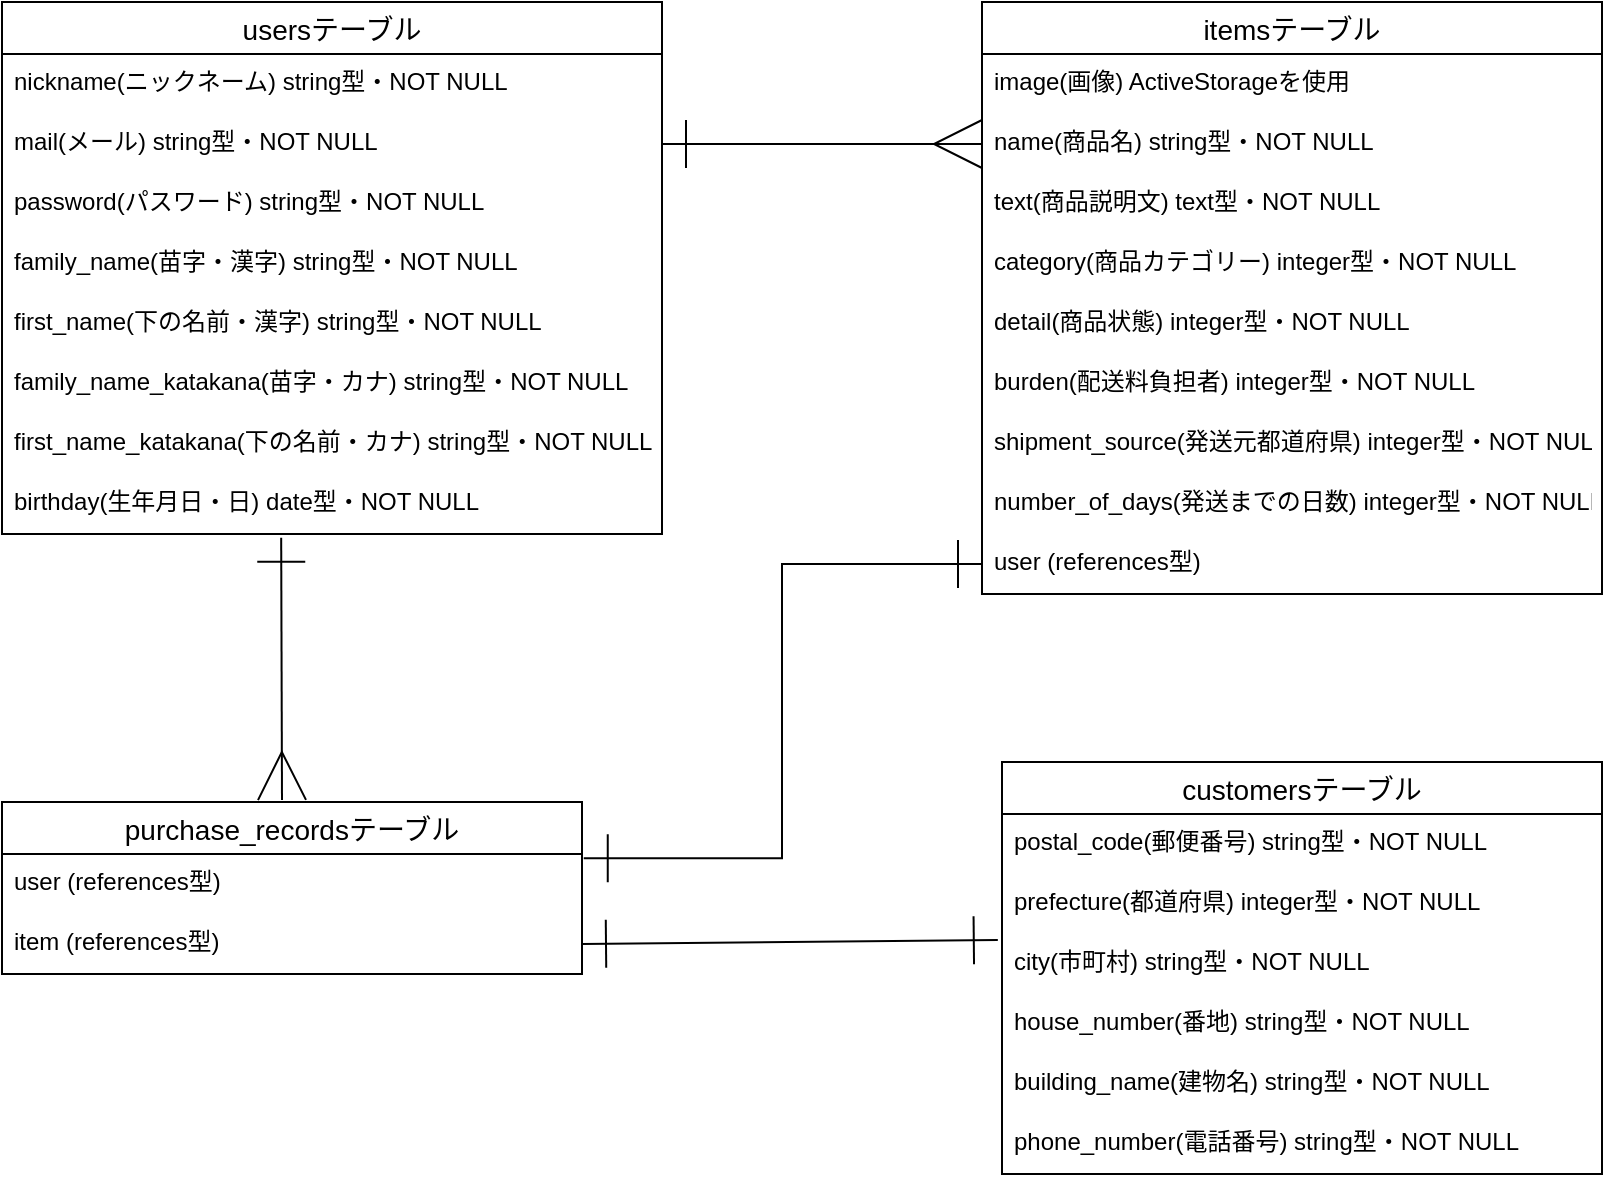 <mxfile version="13.6.5">
    <diagram id="kUlFL67YRjrwLTH9oXYa" name="ページ1">
        <mxGraphModel dx="1441" dy="755" grid="1" gridSize="10" guides="1" tooltips="1" connect="1" arrows="1" fold="1" page="1" pageScale="1" pageWidth="827" pageHeight="1169" math="0" shadow="0">
            <root>
                <mxCell id="0"/>
                <mxCell id="1" parent="0"/>
                <mxCell id="72" style="edgeStyle=orthogonalEdgeStyle;rounded=0;jumpSize=6;orthogonalLoop=1;jettySize=auto;html=1;exitX=1;exitY=0.5;exitDx=0;exitDy=0;strokeWidth=1;entryX=0;entryY=0.5;entryDx=0;entryDy=0;startArrow=ERone;startFill=0;endArrow=ERmany;endFill=0;endSize=22;startSize=22;" parent="1" source="43" target="58" edge="1">
                    <mxGeometry relative="1" as="geometry">
                        <mxPoint x="-300" y="81" as="targetPoint"/>
                    </mxGeometry>
                </mxCell>
                <mxCell id="56" value="itemsテーブル" style="swimlane;fontStyle=0;childLayout=stackLayout;horizontal=1;startSize=26;horizontalStack=0;resizeParent=1;resizeParentMax=0;resizeLast=0;collapsible=1;marginBottom=0;align=center;fontSize=14;" parent="1" vertex="1">
                    <mxGeometry x="-330" y="10" width="310" height="296" as="geometry">
                        <mxRectangle x="-280" y="10" width="120" height="26" as="alternateBounds"/>
                    </mxGeometry>
                </mxCell>
                <mxCell id="57" value="image(画像) ActiveStorageを使用" style="text;strokeColor=none;fillColor=none;spacingLeft=4;spacingRight=4;overflow=hidden;rotatable=0;points=[[0,0.5],[1,0.5]];portConstraint=eastwest;fontSize=12;" parent="56" vertex="1">
                    <mxGeometry y="26" width="310" height="30" as="geometry"/>
                </mxCell>
                <mxCell id="58" value="name(商品名) string型・NOT NULL" style="text;strokeColor=none;fillColor=none;spacingLeft=4;spacingRight=4;overflow=hidden;rotatable=0;points=[[0,0.5],[1,0.5]];portConstraint=eastwest;fontSize=12;" parent="56" vertex="1">
                    <mxGeometry y="56" width="310" height="30" as="geometry"/>
                </mxCell>
                <mxCell id="59" value="text(商品説明文) text型・NOT NULL" style="text;strokeColor=none;fillColor=none;spacingLeft=4;spacingRight=4;overflow=hidden;rotatable=0;points=[[0,0.5],[1,0.5]];portConstraint=eastwest;fontSize=12;" parent="56" vertex="1">
                    <mxGeometry y="86" width="310" height="30" as="geometry"/>
                </mxCell>
                <mxCell id="61" value="category(商品カテゴリー) integer型・NOT NULL" style="text;strokeColor=none;fillColor=none;spacingLeft=4;spacingRight=4;overflow=hidden;rotatable=0;points=[[0,0.5],[1,0.5]];portConstraint=eastwest;fontSize=12;" parent="56" vertex="1">
                    <mxGeometry y="116" width="310" height="30" as="geometry"/>
                </mxCell>
                <mxCell id="62" value="detail(商品状態) integer型・NOT NULL" style="text;strokeColor=none;fillColor=none;spacingLeft=4;spacingRight=4;overflow=hidden;rotatable=0;points=[[0,0.5],[1,0.5]];portConstraint=eastwest;fontSize=12;" parent="56" vertex="1">
                    <mxGeometry y="146" width="310" height="30" as="geometry"/>
                </mxCell>
                <mxCell id="63" value="burden(配送料負担者) integer型・NOT NULL" style="text;strokeColor=none;fillColor=none;spacingLeft=4;spacingRight=4;overflow=hidden;rotatable=0;points=[[0,0.5],[1,0.5]];portConstraint=eastwest;fontSize=12;" parent="56" vertex="1">
                    <mxGeometry y="176" width="310" height="30" as="geometry"/>
                </mxCell>
                <mxCell id="64" value="shipment_source(発送元都道府県) integer型・NOT NULL" style="text;strokeColor=none;fillColor=none;spacingLeft=4;spacingRight=4;overflow=hidden;rotatable=0;points=[[0,0.5],[1,0.5]];portConstraint=eastwest;fontSize=12;" parent="56" vertex="1">
                    <mxGeometry y="206" width="310" height="30" as="geometry"/>
                </mxCell>
                <mxCell id="65" value="number_of_days(発送までの日数) integer型・NOT NULL" style="text;strokeColor=none;fillColor=none;spacingLeft=4;spacingRight=4;overflow=hidden;rotatable=0;points=[[0,0.5],[1,0.5]];portConstraint=eastwest;fontSize=12;" parent="56" vertex="1">
                    <mxGeometry y="236" width="310" height="30" as="geometry"/>
                </mxCell>
                <mxCell id="102" value="user (references型)" style="text;strokeColor=none;fillColor=none;spacingLeft=4;spacingRight=4;overflow=hidden;rotatable=0;points=[[0,0.5],[1,0.5]];portConstraint=eastwest;fontSize=12;" parent="56" vertex="1">
                    <mxGeometry y="266" width="310" height="30" as="geometry"/>
                </mxCell>
                <mxCell id="91" value="customersテーブル" style="swimlane;fontStyle=0;childLayout=stackLayout;horizontal=1;startSize=26;horizontalStack=0;resizeParent=1;resizeParentMax=0;resizeLast=0;collapsible=1;marginBottom=0;align=center;fontSize=14;" parent="1" vertex="1">
                    <mxGeometry x="-320" y="390" width="300" height="206" as="geometry"/>
                </mxCell>
                <mxCell id="92" value="postal_code(郵便番号) string型・NOT NULL" style="text;strokeColor=none;fillColor=none;spacingLeft=4;spacingRight=4;overflow=hidden;rotatable=0;points=[[0,0.5],[1,0.5]];portConstraint=eastwest;fontSize=12;" parent="91" vertex="1">
                    <mxGeometry y="26" width="300" height="30" as="geometry"/>
                </mxCell>
                <mxCell id="93" value="prefecture(都道府県) integer型・NOT NULL" style="text;strokeColor=none;fillColor=none;spacingLeft=4;spacingRight=4;overflow=hidden;rotatable=0;points=[[0,0.5],[1,0.5]];portConstraint=eastwest;fontSize=12;" parent="91" vertex="1">
                    <mxGeometry y="56" width="300" height="30" as="geometry"/>
                </mxCell>
                <mxCell id="94" value="city(市町村) string型・NOT NULL" style="text;strokeColor=none;fillColor=none;spacingLeft=4;spacingRight=4;overflow=hidden;rotatable=0;points=[[0,0.5],[1,0.5]];portConstraint=eastwest;fontSize=12;" parent="91" vertex="1">
                    <mxGeometry y="86" width="300" height="30" as="geometry"/>
                </mxCell>
                <mxCell id="95" value="house_number(番地) string型・NOT NULL" style="text;strokeColor=none;fillColor=none;spacingLeft=4;spacingRight=4;overflow=hidden;rotatable=0;points=[[0,0.5],[1,0.5]];portConstraint=eastwest;fontSize=12;" parent="91" vertex="1">
                    <mxGeometry y="116" width="300" height="30" as="geometry"/>
                </mxCell>
                <mxCell id="96" value="building_name(建物名) string型・NOT NULL" style="text;strokeColor=none;fillColor=none;spacingLeft=4;spacingRight=4;overflow=hidden;rotatable=0;points=[[0,0.5],[1,0.5]];portConstraint=eastwest;fontSize=12;" parent="91" vertex="1">
                    <mxGeometry y="146" width="300" height="30" as="geometry"/>
                </mxCell>
                <mxCell id="97" value="phone_number(電話番号) string型・NOT NULL" style="text;strokeColor=none;fillColor=none;spacingLeft=4;spacingRight=4;overflow=hidden;rotatable=0;points=[[0,0.5],[1,0.5]];portConstraint=eastwest;fontSize=12;" parent="91" vertex="1">
                    <mxGeometry y="176" width="300" height="30" as="geometry"/>
                </mxCell>
                <mxCell id="41" value="usersテーブル" style="swimlane;fontStyle=0;childLayout=stackLayout;horizontal=1;startSize=26;horizontalStack=0;resizeParent=1;resizeParentMax=0;resizeLast=0;collapsible=1;marginBottom=0;align=center;fontSize=14;" parent="1" vertex="1">
                    <mxGeometry x="-820" y="10" width="330" height="266" as="geometry">
                        <mxRectangle x="-810" y="270" width="130" height="20" as="alternateBounds"/>
                    </mxGeometry>
                </mxCell>
                <mxCell id="42" value="nickname(ニックネーム) string型・NOT NULL" style="text;strokeColor=none;fillColor=none;spacingLeft=4;spacingRight=4;overflow=hidden;rotatable=0;points=[[0,0.5],[1,0.5]];portConstraint=eastwest;fontSize=12;" parent="41" vertex="1">
                    <mxGeometry y="26" width="330" height="30" as="geometry"/>
                </mxCell>
                <mxCell id="43" value="mail(メール) string型・NOT NULL" style="text;strokeColor=none;fillColor=none;spacingLeft=4;spacingRight=4;overflow=hidden;rotatable=0;points=[[0,0.5],[1,0.5]];portConstraint=eastwest;fontSize=12;" parent="41" vertex="1">
                    <mxGeometry y="56" width="330" height="30" as="geometry"/>
                </mxCell>
                <mxCell id="44" value="password(パスワード) string型・NOT NULL" style="text;strokeColor=none;fillColor=none;spacingLeft=4;spacingRight=4;overflow=hidden;rotatable=0;points=[[0,0.5],[1,0.5]];portConstraint=eastwest;fontSize=12;" parent="41" vertex="1">
                    <mxGeometry y="86" width="330" height="30" as="geometry"/>
                </mxCell>
                <mxCell id="49" value="family_name(苗字・漢字) string型・NOT NULL" style="text;strokeColor=none;fillColor=none;spacingLeft=4;spacingRight=4;overflow=hidden;rotatable=0;points=[[0,0.5],[1,0.5]];portConstraint=eastwest;fontSize=12;" parent="41" vertex="1">
                    <mxGeometry y="116" width="330" height="30" as="geometry"/>
                </mxCell>
                <mxCell id="50" value="first_name(下の名前・漢字) string型・NOT NULL" style="text;strokeColor=none;fillColor=none;spacingLeft=4;spacingRight=4;overflow=hidden;rotatable=0;points=[[0,0.5],[1,0.5]];portConstraint=eastwest;fontSize=12;" parent="41" vertex="1">
                    <mxGeometry y="146" width="330" height="30" as="geometry"/>
                </mxCell>
                <mxCell id="51" value="family_name_katakana(苗字・カナ) string型・NOT NULL" style="text;strokeColor=none;fillColor=none;spacingLeft=4;spacingRight=4;overflow=hidden;rotatable=0;points=[[0,0.5],[1,0.5]];portConstraint=eastwest;fontSize=12;" parent="41" vertex="1">
                    <mxGeometry y="176" width="330" height="30" as="geometry"/>
                </mxCell>
                <mxCell id="52" value="first_name_katakana(下の名前・カナ) string型・NOT NULL" style="text;strokeColor=none;fillColor=none;spacingLeft=4;spacingRight=4;overflow=hidden;rotatable=0;points=[[0,0.5],[1,0.5]];portConstraint=eastwest;fontSize=12;" parent="41" vertex="1">
                    <mxGeometry y="206" width="330" height="30" as="geometry"/>
                </mxCell>
                <mxCell id="53" value="birthday(生年月日・日) date型・NOT NULL" style="text;strokeColor=none;fillColor=none;spacingLeft=4;spacingRight=4;overflow=hidden;rotatable=0;points=[[0,0.5],[1,0.5]];portConstraint=eastwest;fontSize=12;" parent="41" vertex="1">
                    <mxGeometry y="236" width="330" height="30" as="geometry"/>
                </mxCell>
                <mxCell id="86" value="purchase_recordsテーブル" style="swimlane;fontStyle=0;childLayout=stackLayout;horizontal=1;startSize=26;horizontalStack=0;resizeParent=1;resizeParentMax=0;resizeLast=0;collapsible=1;marginBottom=0;align=center;fontSize=14;" parent="1" vertex="1">
                    <mxGeometry x="-820" y="410" width="290" height="86" as="geometry">
                        <mxRectangle x="-750" y="450" width="200" height="26" as="alternateBounds"/>
                    </mxGeometry>
                </mxCell>
                <mxCell id="87" value="user (references型)" style="text;strokeColor=none;fillColor=none;spacingLeft=4;spacingRight=4;overflow=hidden;rotatable=0;points=[[0,0.5],[1,0.5]];portConstraint=eastwest;fontSize=12;" parent="86" vertex="1">
                    <mxGeometry y="26" width="290" height="30" as="geometry"/>
                </mxCell>
                <mxCell id="88" value="item (references型)" style="text;strokeColor=none;fillColor=none;spacingLeft=4;spacingRight=4;overflow=hidden;rotatable=0;points=[[0,0.5],[1,0.5]];portConstraint=eastwest;fontSize=12;" parent="86" vertex="1">
                    <mxGeometry y="56" width="290" height="30" as="geometry"/>
                </mxCell>
                <mxCell id="112" value="" style="fontSize=12;html=1;endArrow=ERmany;startArrow=ERone;strokeWidth=1;startFill=0;endFill=0;endSize=22;startSize=22;exitX=0.423;exitY=1.062;exitDx=0;exitDy=0;exitPerimeter=0;" edge="1" parent="1" source="53">
                    <mxGeometry width="100" height="100" relative="1" as="geometry">
                        <mxPoint x="-680" y="336" as="sourcePoint"/>
                        <mxPoint x="-680" y="409" as="targetPoint"/>
                    </mxGeometry>
                </mxCell>
                <mxCell id="113" style="edgeStyle=none;rounded=0;jumpSize=6;orthogonalLoop=1;jettySize=auto;html=1;exitX=1;exitY=0.5;exitDx=0;exitDy=0;entryX=-0.007;entryY=0.101;entryDx=0;entryDy=0;entryPerimeter=0;startArrow=ERone;startFill=0;startSize=22;endArrow=ERone;endFill=0;endSize=22;strokeWidth=1;" edge="1" parent="1" source="88" target="94">
                    <mxGeometry relative="1" as="geometry"/>
                </mxCell>
                <mxCell id="115" style="edgeStyle=orthogonalEdgeStyle;rounded=0;jumpSize=6;orthogonalLoop=1;jettySize=auto;html=1;exitX=0;exitY=0.5;exitDx=0;exitDy=0;entryX=1.003;entryY=0.069;entryDx=0;entryDy=0;startArrow=ERone;startFill=0;startSize=22;endArrow=ERone;endFill=0;endSize=22;strokeWidth=1;entryPerimeter=0;" edge="1" parent="1" source="102" target="87">
                    <mxGeometry relative="1" as="geometry"/>
                </mxCell>
            </root>
        </mxGraphModel>
    </diagram>
</mxfile>